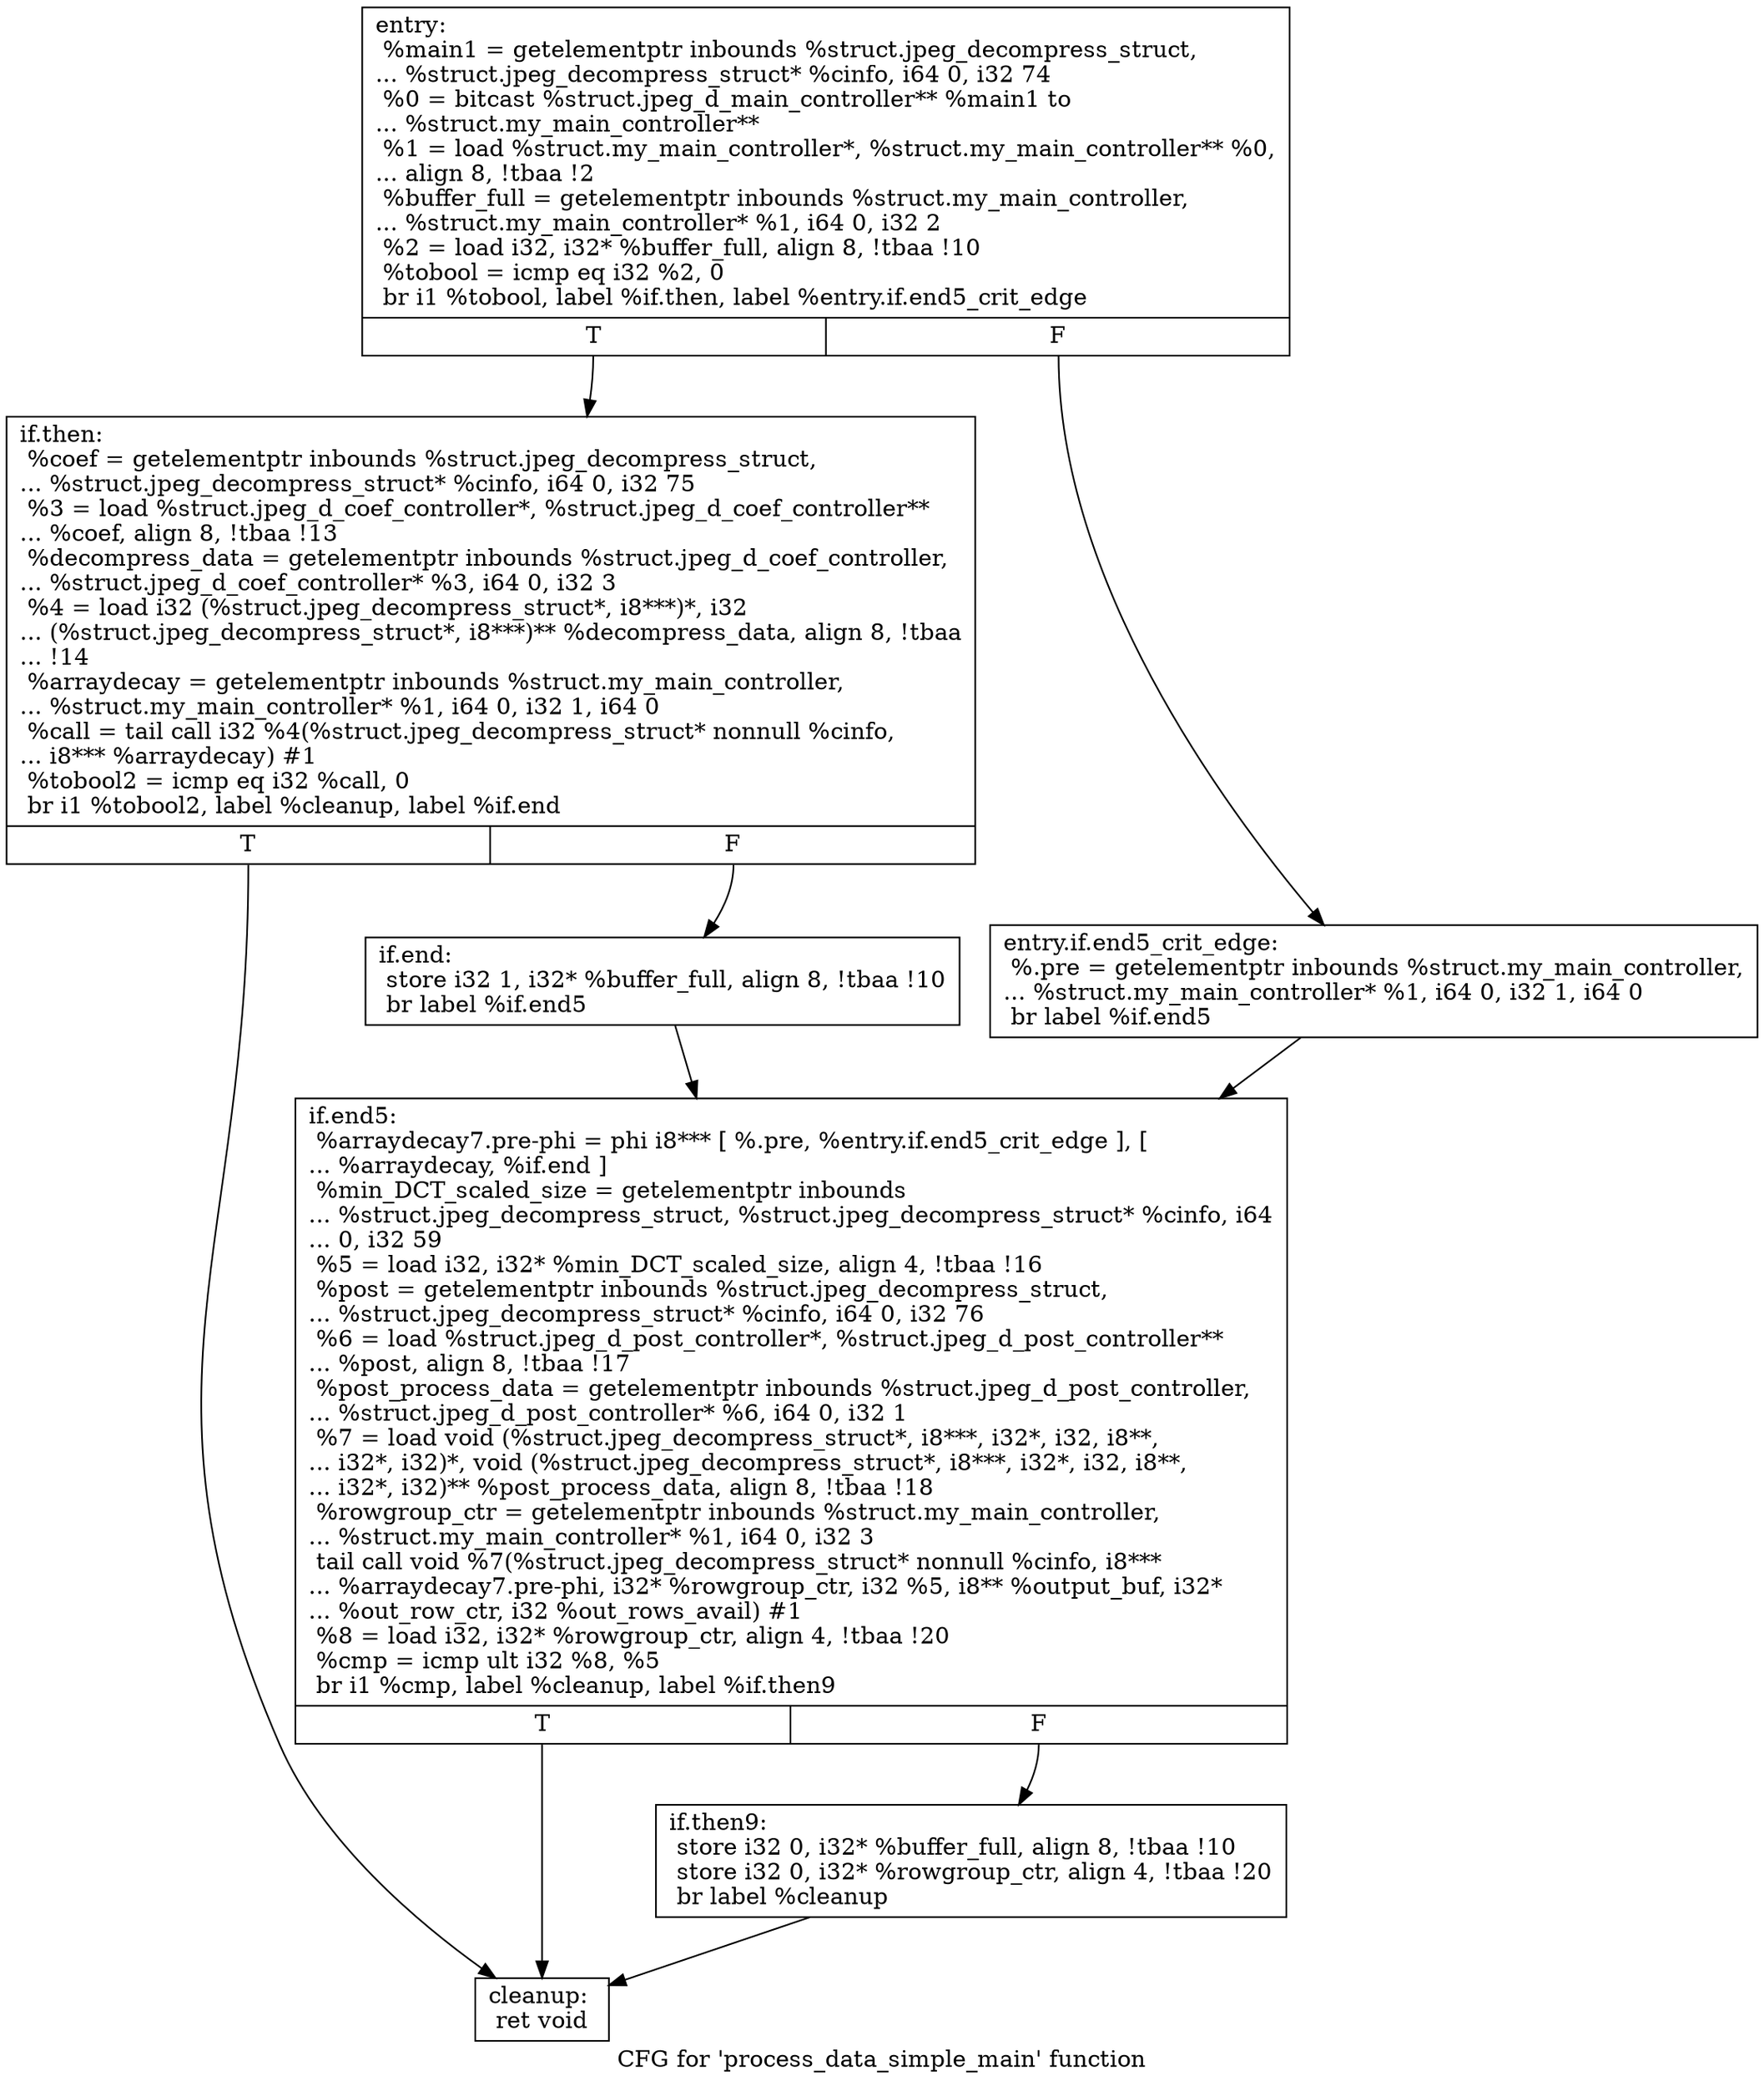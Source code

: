 digraph "CFG for 'process_data_simple_main' function" {
	label="CFG for 'process_data_simple_main' function";

	Node0x6366630 [shape=record,label="{entry:\l  %main1 = getelementptr inbounds %struct.jpeg_decompress_struct,\l... %struct.jpeg_decompress_struct* %cinfo, i64 0, i32 74\l  %0 = bitcast %struct.jpeg_d_main_controller** %main1 to\l... %struct.my_main_controller**\l  %1 = load %struct.my_main_controller*, %struct.my_main_controller** %0,\l... align 8, !tbaa !2\l  %buffer_full = getelementptr inbounds %struct.my_main_controller,\l... %struct.my_main_controller* %1, i64 0, i32 2\l  %2 = load i32, i32* %buffer_full, align 8, !tbaa !10\l  %tobool = icmp eq i32 %2, 0\l  br i1 %tobool, label %if.then, label %entry.if.end5_crit_edge\l|{<s0>T|<s1>F}}"];
	Node0x6366630:s0 -> Node0x6369740;
	Node0x6366630:s1 -> Node0x6369820;
	Node0x6369820 [shape=record,label="{entry.if.end5_crit_edge:                          \l  %.pre = getelementptr inbounds %struct.my_main_controller,\l... %struct.my_main_controller* %1, i64 0, i32 1, i64 0\l  br label %if.end5\l}"];
	Node0x6369820 -> Node0x6369a70;
	Node0x6369740 [shape=record,label="{if.then:                                          \l  %coef = getelementptr inbounds %struct.jpeg_decompress_struct,\l... %struct.jpeg_decompress_struct* %cinfo, i64 0, i32 75\l  %3 = load %struct.jpeg_d_coef_controller*, %struct.jpeg_d_coef_controller**\l... %coef, align 8, !tbaa !13\l  %decompress_data = getelementptr inbounds %struct.jpeg_d_coef_controller,\l... %struct.jpeg_d_coef_controller* %3, i64 0, i32 3\l  %4 = load i32 (%struct.jpeg_decompress_struct*, i8***)*, i32\l... (%struct.jpeg_decompress_struct*, i8***)** %decompress_data, align 8, !tbaa\l... !14\l  %arraydecay = getelementptr inbounds %struct.my_main_controller,\l... %struct.my_main_controller* %1, i64 0, i32 1, i64 0\l  %call = tail call i32 %4(%struct.jpeg_decompress_struct* nonnull %cinfo,\l... i8*** %arraydecay) #1\l  %tobool2 = icmp eq i32 %call, 0\l  br i1 %tobool2, label %cleanup, label %if.end\l|{<s0>T|<s1>F}}"];
	Node0x6369740:s0 -> Node0x636a0e0;
	Node0x6369740:s1 -> Node0x6388e40;
	Node0x6388e40 [shape=record,label="{if.end:                                           \l  store i32 1, i32* %buffer_full, align 8, !tbaa !10\l  br label %if.end5\l}"];
	Node0x6388e40 -> Node0x6369a70;
	Node0x6369a70 [shape=record,label="{if.end5:                                          \l  %arraydecay7.pre-phi = phi i8*** [ %.pre, %entry.if.end5_crit_edge ], [\l... %arraydecay, %if.end ]\l  %min_DCT_scaled_size = getelementptr inbounds\l... %struct.jpeg_decompress_struct, %struct.jpeg_decompress_struct* %cinfo, i64\l... 0, i32 59\l  %5 = load i32, i32* %min_DCT_scaled_size, align 4, !tbaa !16\l  %post = getelementptr inbounds %struct.jpeg_decompress_struct,\l... %struct.jpeg_decompress_struct* %cinfo, i64 0, i32 76\l  %6 = load %struct.jpeg_d_post_controller*, %struct.jpeg_d_post_controller**\l... %post, align 8, !tbaa !17\l  %post_process_data = getelementptr inbounds %struct.jpeg_d_post_controller,\l... %struct.jpeg_d_post_controller* %6, i64 0, i32 1\l  %7 = load void (%struct.jpeg_decompress_struct*, i8***, i32*, i32, i8**,\l... i32*, i32)*, void (%struct.jpeg_decompress_struct*, i8***, i32*, i32, i8**,\l... i32*, i32)** %post_process_data, align 8, !tbaa !18\l  %rowgroup_ctr = getelementptr inbounds %struct.my_main_controller,\l... %struct.my_main_controller* %1, i64 0, i32 3\l  tail call void %7(%struct.jpeg_decompress_struct* nonnull %cinfo, i8***\l... %arraydecay7.pre-phi, i32* %rowgroup_ctr, i32 %5, i8** %output_buf, i32*\l... %out_row_ctr, i32 %out_rows_avail) #1\l  %8 = load i32, i32* %rowgroup_ctr, align 4, !tbaa !20\l  %cmp = icmp ult i32 %8, %5\l  br i1 %cmp, label %cleanup, label %if.then9\l|{<s0>T|<s1>F}}"];
	Node0x6369a70:s0 -> Node0x636a0e0;
	Node0x6369a70:s1 -> Node0x6369e00;
	Node0x6369e00 [shape=record,label="{if.then9:                                         \l  store i32 0, i32* %buffer_full, align 8, !tbaa !10\l  store i32 0, i32* %rowgroup_ctr, align 4, !tbaa !20\l  br label %cleanup\l}"];
	Node0x6369e00 -> Node0x636a0e0;
	Node0x636a0e0 [shape=record,label="{cleanup:                                          \l  ret void\l}"];
}
